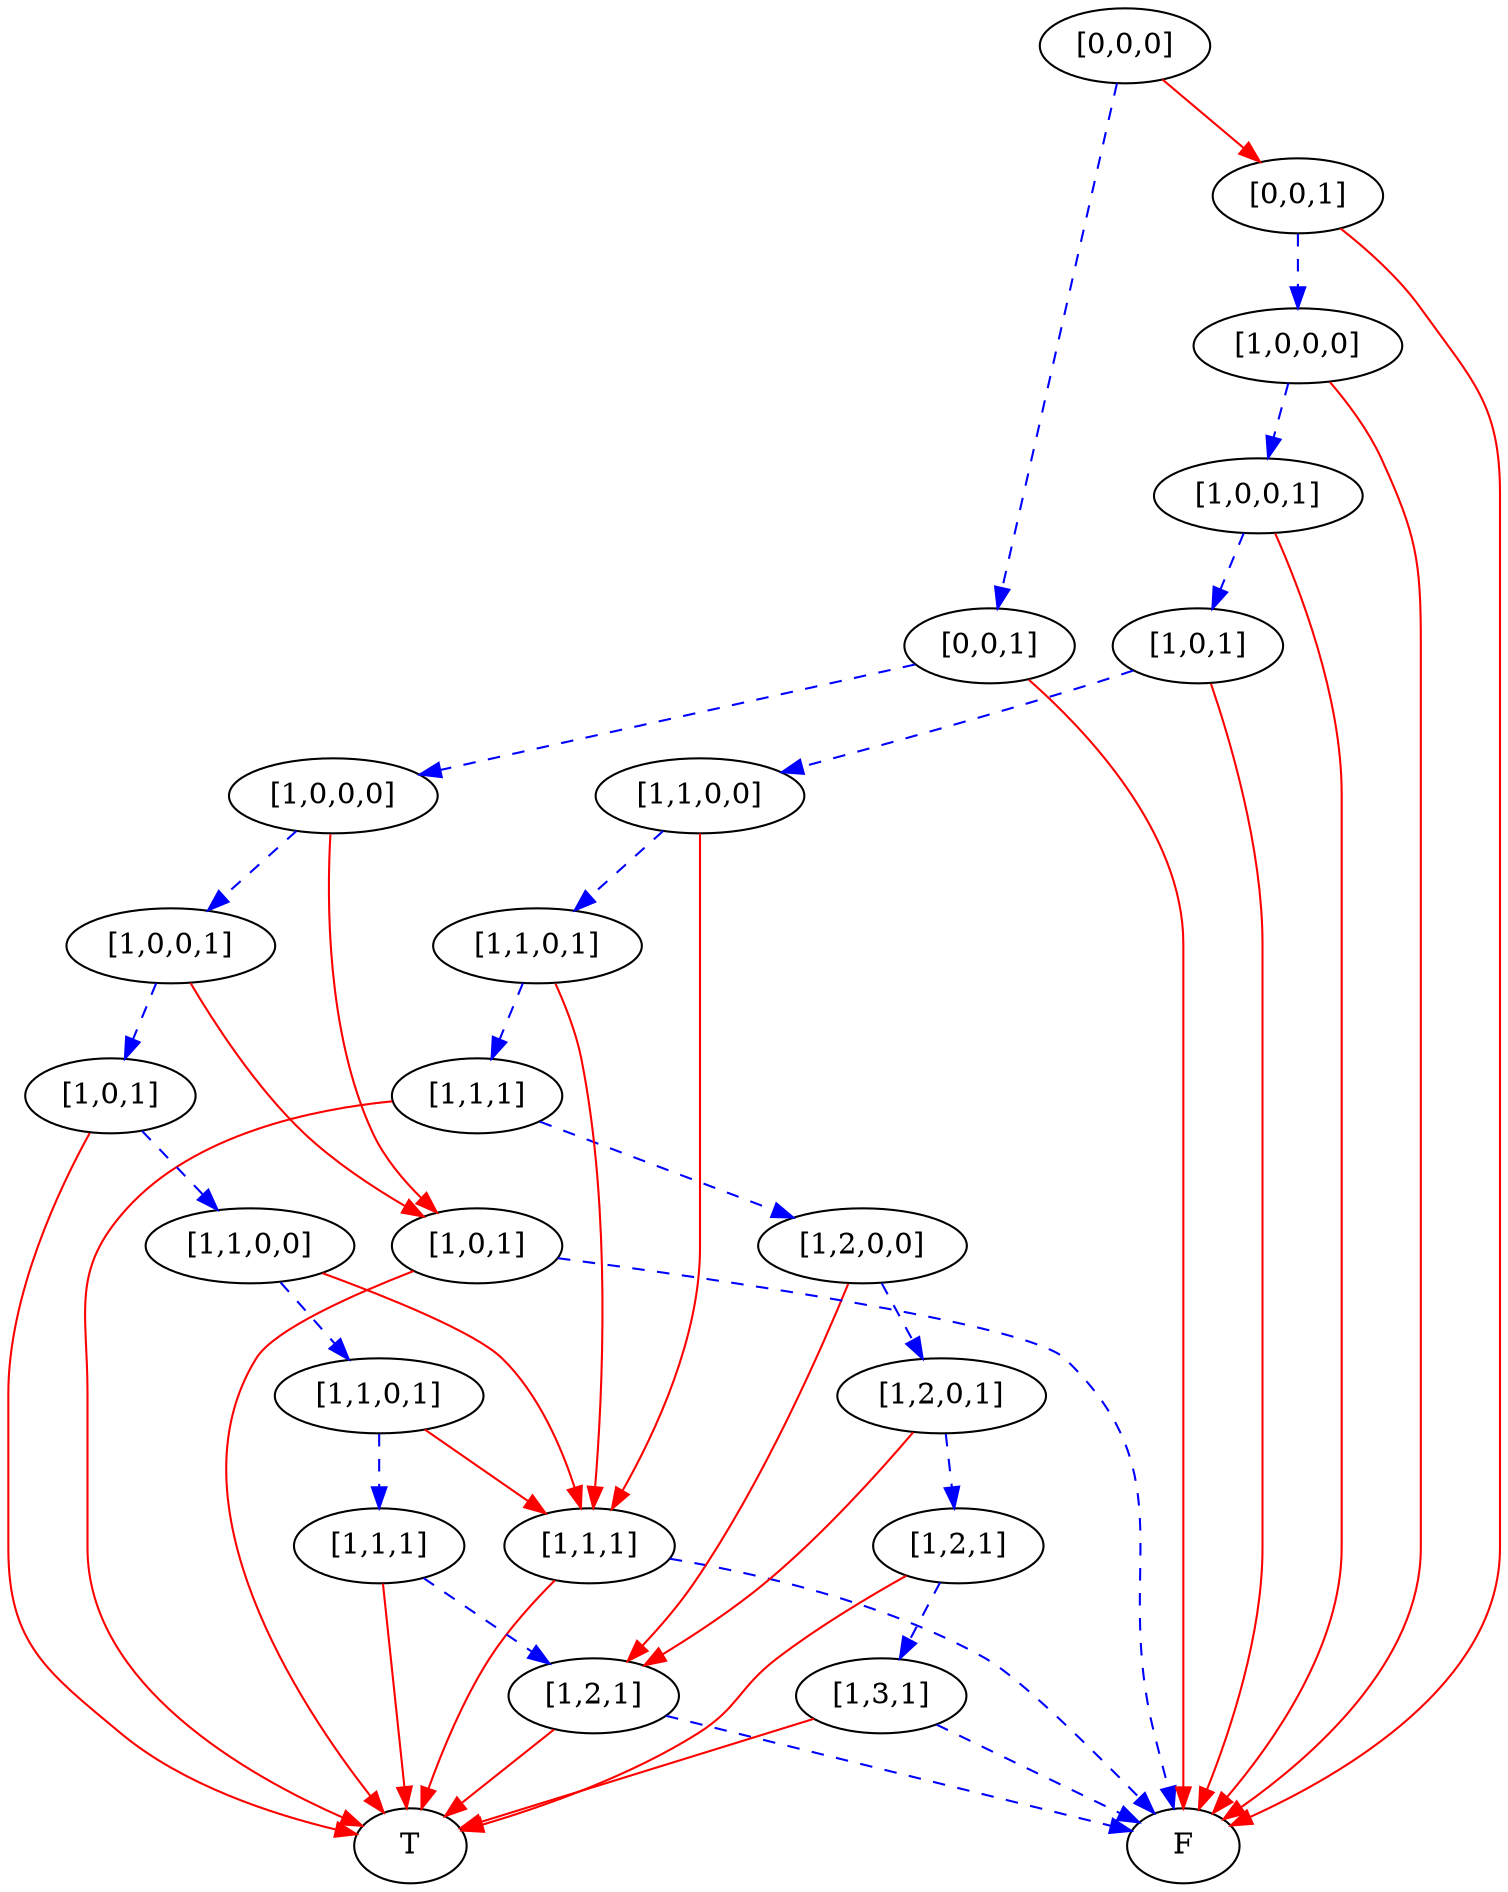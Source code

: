 digraph {
    1 [label=F];
    2 [label=T];
    3 [label="[1,1,1]"];
    4 [label="[1,2,1]"];
    5 [label="[1,3,1]"];
    6 [label="[1,2,1]"];
    7 [label="[1,2,0,1]"];
    8 [label="[1,2,0,0]"];
    9 [label="[1,1,1]"];
    10 [label="[1,1,0,1]"];
    11 [label="[1,1,0,0]"];
    12 [label="[1,0,1]"];
    13 [label="[1,0,0,1]"];
    14 [label="[1,0,0,0]"];
    15 [label="[0,0,1]"];
    16 [label="[1,0,1]"];
    17 [label="[1,1,1]"];
    18 [label="[1,1,0,1]"];
    19 [label="[1,1,0,0]"];
    20 [label="[1,0,1]"];
    21 [label="[1,0,0,1]"];
    22 [label="[1,0,0,0]"];
    23 [label="[0,0,1]"];
    24 [label="[0,0,0]"];
    3 -> 1 [style=dashed
           ,color=blue];
    3 -> 2 [color=red];
    4 -> 1 [style=dashed
           ,color=blue];
    4 -> 2 [color=red];
    5 -> 1 [style=dashed
           ,color=blue];
    5 -> 2 [color=red];
    6 -> 5 [style=dashed
           ,color=blue];
    6 -> 2 [color=red];
    7 -> 4 [color=red];
    7 -> 6 [style=dashed
           ,color=blue];
    8 -> 4 [color=red];
    8 -> 7 [style=dashed
           ,color=blue];
    9 -> 8 [style=dashed
           ,color=blue];
    9 -> 2 [color=red];
    10 -> 3 [color=red];
    10 -> 9 [style=dashed
            ,color=blue];
    11 -> 3 [color=red];
    11 -> 10 [style=dashed
             ,color=blue];
    12 -> 11 [style=dashed
             ,color=blue];
    12 -> 1 [color=red];
    13 -> 12 [style=dashed
             ,color=blue];
    13 -> 1 [color=red];
    14 -> 13 [style=dashed
             ,color=blue];
    14 -> 1 [color=red];
    15 -> 14 [style=dashed
             ,color=blue];
    15 -> 1 [color=red];
    16 -> 1 [style=dashed
            ,color=blue];
    16 -> 2 [color=red];
    17 -> 4 [style=dashed
            ,color=blue];
    17 -> 2 [color=red];
    18 -> 3 [color=red];
    18 -> 17 [style=dashed
             ,color=blue];
    19 -> 3 [color=red];
    19 -> 18 [style=dashed
             ,color=blue];
    20 -> 19 [style=dashed
             ,color=blue];
    20 -> 2 [color=red];
    21 -> 16 [color=red];
    21 -> 20 [style=dashed
             ,color=blue];
    22 -> 16 [color=red];
    22 -> 21 [style=dashed
             ,color=blue];
    23 -> 22 [style=dashed
             ,color=blue];
    23 -> 1 [color=red];
    24 -> 15 [color=red];
    24 -> 23 [style=dashed
             ,color=blue];
}